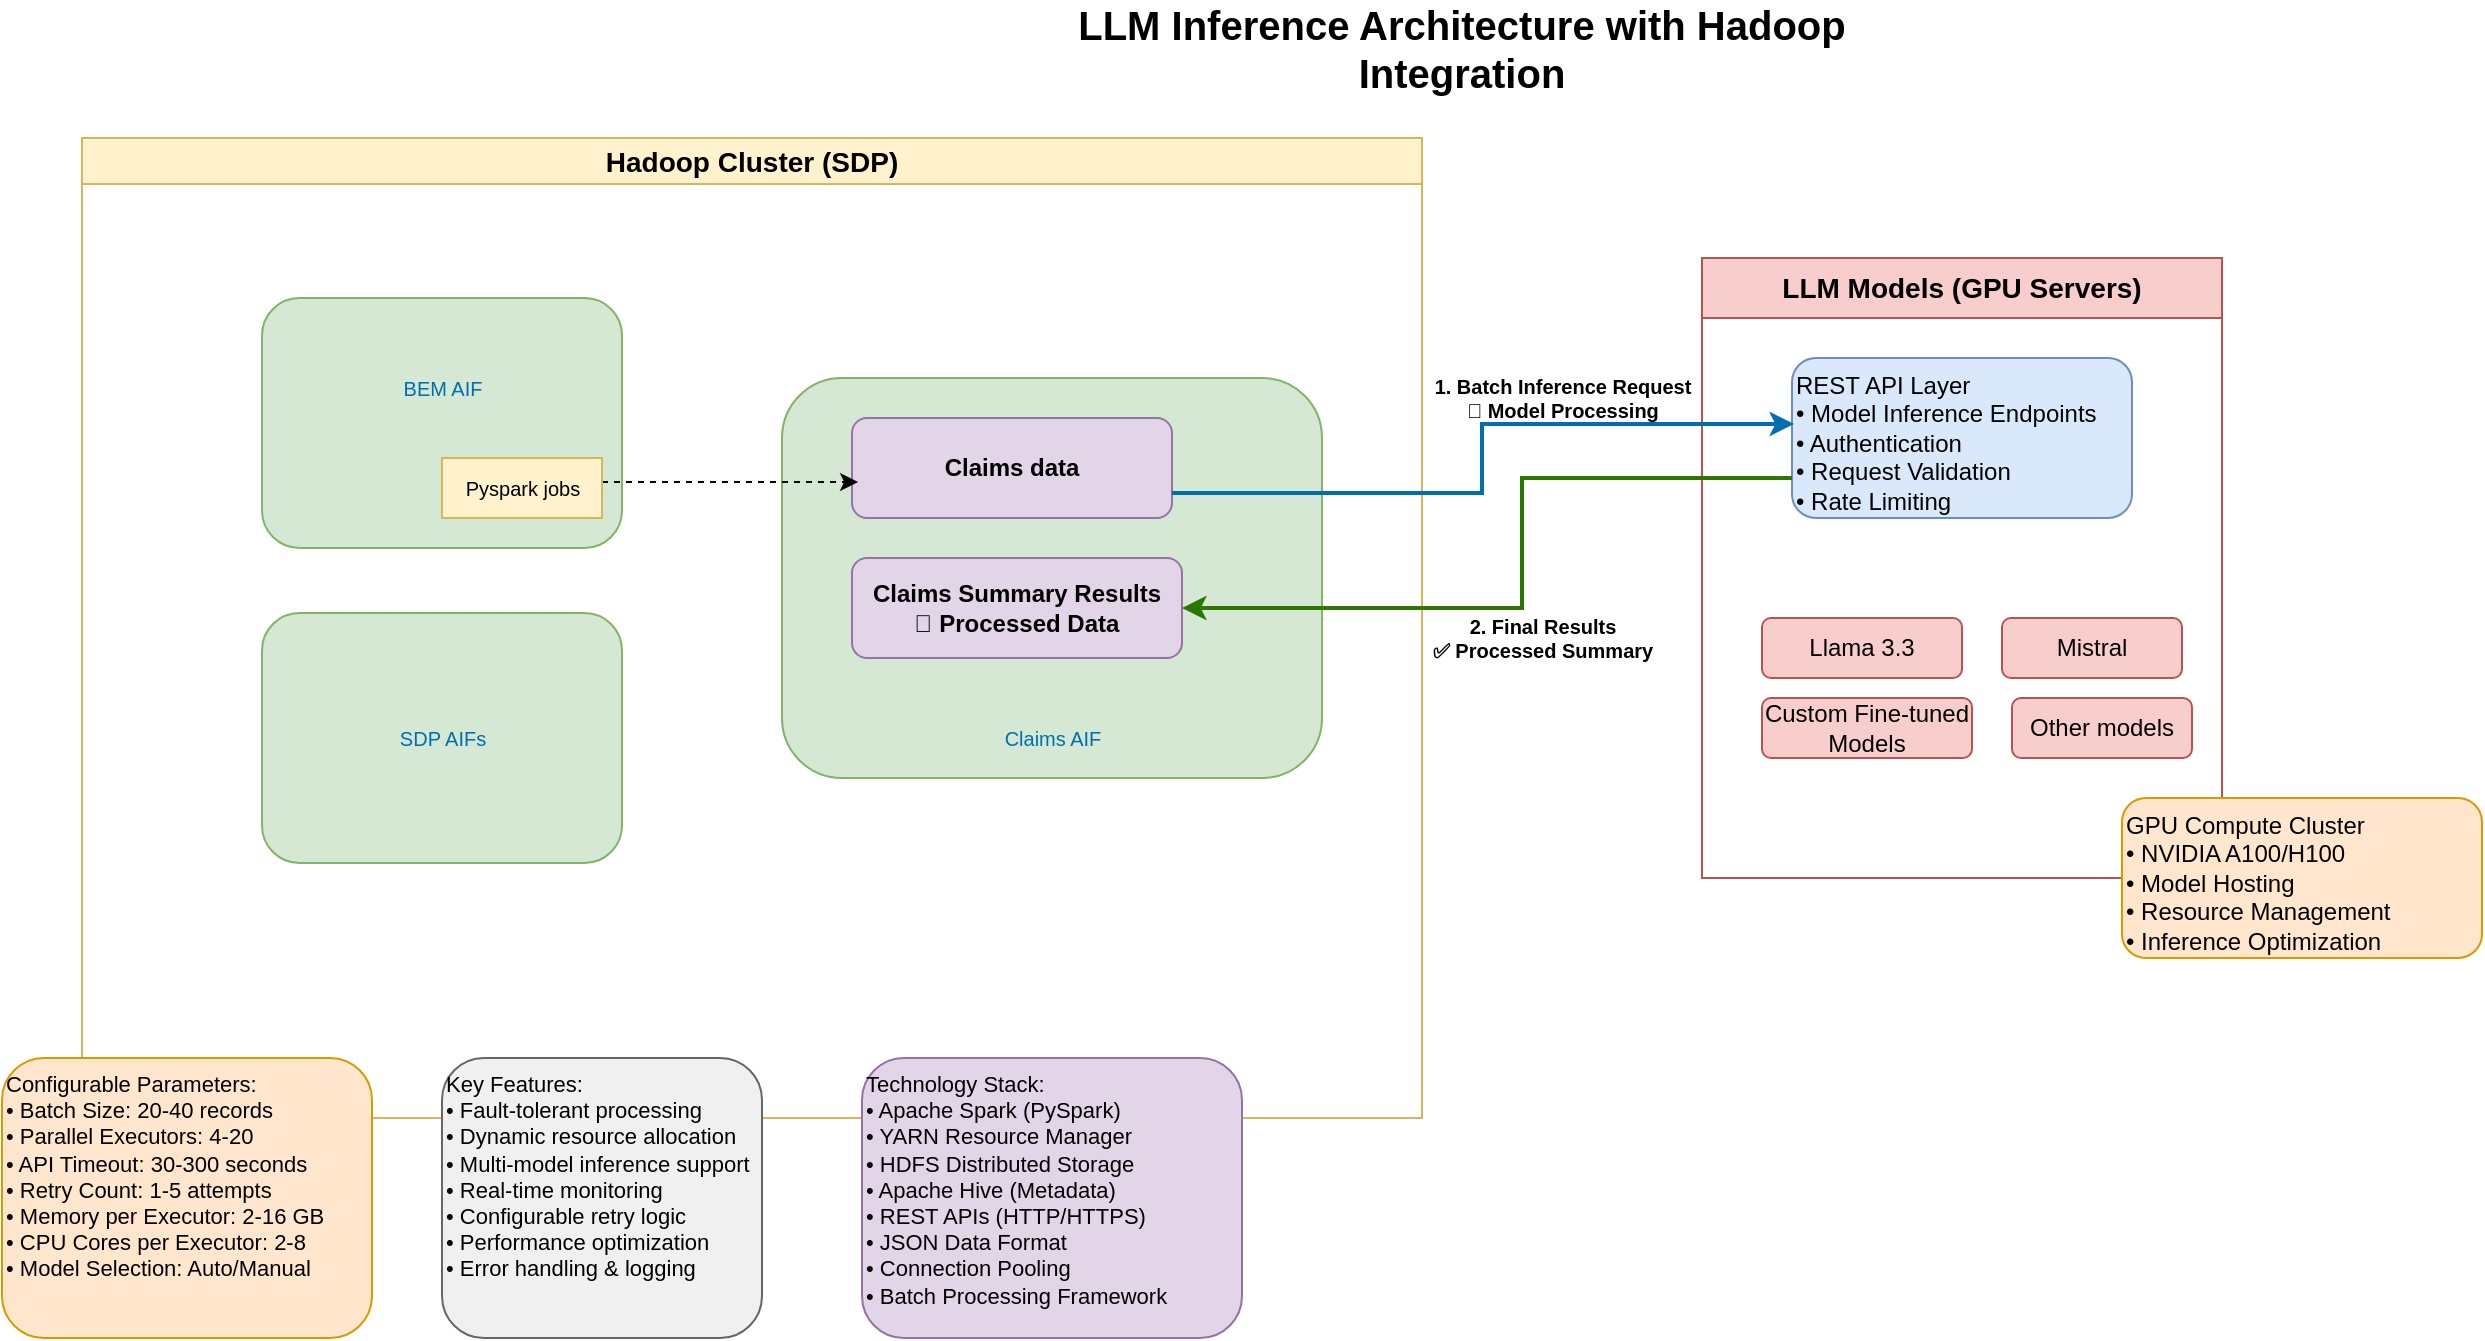 <mxfile version="28.2.1">
  <diagram name="Page-1" id="wxu3v7a1ObFlQTK9Aqx9">
    <mxGraphModel dx="1426" dy="766" grid="1" gridSize="10" guides="1" tooltips="1" connect="1" arrows="1" fold="1" page="1" pageScale="1" pageWidth="1600" pageHeight="900" math="0" shadow="0">
      <root>
        <mxCell id="0" />
        <mxCell id="1" parent="0" />
        <mxCell id="AmGy_ax68KAXe9EeJWdM-1" value="LLM Inference Architecture with Hadoop Integration" style="text;html=1;strokeColor=none;fillColor=none;align=center;verticalAlign=middle;whiteSpace=wrap;rounded=0;fontSize=20;fontStyle=1;" vertex="1" parent="1">
          <mxGeometry x="1020" y="400" width="400" height="30" as="geometry" />
        </mxCell>
        <mxCell id="AmGy_ax68KAXe9EeJWdM-2" value="Hadoop Cluster (SDP)" style="swimlane;whiteSpace=wrap;html=1;fillColor=#fff2cc;strokeColor=#d6b656;fontStyle=1;fontSize=14;" vertex="1" parent="1">
          <mxGeometry x="530" y="460" width="670" height="490" as="geometry" />
        </mxCell>
        <mxCell id="AmGy_ax68KAXe9EeJWdM-44" value="&lt;div&gt;&lt;br&gt;&lt;/div&gt;" style="rounded=1;whiteSpace=wrap;html=1;fillColor=#d5e8d4;strokeColor=#82b366;fontStyle=1;" vertex="1" parent="AmGy_ax68KAXe9EeJWdM-2">
          <mxGeometry x="350" y="120" width="270" height="200" as="geometry" />
        </mxCell>
        <mxCell id="AmGy_ax68KAXe9EeJWdM-11" value="Claims AIF" style="text;html=1;align=center;verticalAlign=middle;resizable=0;points=[];autosize=1;strokeColor=none;fillColor=none;fontSize=10;fontColor=#006EAF;" vertex="1" parent="AmGy_ax68KAXe9EeJWdM-2">
          <mxGeometry x="450" y="285" width="70" height="30" as="geometry" />
        </mxCell>
        <mxCell id="AmGy_ax68KAXe9EeJWdM-3" value="Claims data" style="rounded=1;whiteSpace=wrap;html=1;fillColor=#e1d5e7;strokeColor=#9673a6;fontStyle=1;" vertex="1" parent="AmGy_ax68KAXe9EeJWdM-2">
          <mxGeometry x="385" y="140" width="160" height="50" as="geometry" />
        </mxCell>
        <mxCell id="AmGy_ax68KAXe9EeJWdM-7" value="Claims Summary Results&lt;br&gt;💾 Processed Data" style="rounded=1;whiteSpace=wrap;html=1;fillColor=#e1d5e7;strokeColor=#9673a6;fontStyle=1;" vertex="1" parent="AmGy_ax68KAXe9EeJWdM-2">
          <mxGeometry x="385" y="210" width="165" height="50" as="geometry" />
        </mxCell>
        <mxCell id="AmGy_ax68KAXe9EeJWdM-46" style="edgeStyle=orthogonalEdgeStyle;rounded=0;orthogonalLoop=1;jettySize=auto;html=1;exitX=0.5;exitY=1;exitDx=0;exitDy=0;" edge="1" parent="AmGy_ax68KAXe9EeJWdM-2" source="AmGy_ax68KAXe9EeJWdM-44" target="AmGy_ax68KAXe9EeJWdM-44">
          <mxGeometry relative="1" as="geometry" />
        </mxCell>
        <mxCell id="AmGy_ax68KAXe9EeJWdM-47" value="&lt;span style=&quot;color: rgba(0, 0, 0, 0); font-family: monospace; font-size: 0px; font-weight: 400; text-align: start; text-wrap-mode: nowrap;&quot;&gt;%3CmxGraphModel%3E%3Croot%3E%3CmxCell%20id%3D%220%22%2F%3E%3CmxCell%20id%3D%221%22%20parent%3D%220%22%2F%3E%3CmxCell%20id%3D%222%22%20value%3D%22Claims%20AIF%22%20style%3D%22text%3Bhtml%3D1%3Balign%3Dcenter%3BverticalAlign%3Dmiddle%3Bresizable%3D0%3Bpoints%3D%5B%5D%3Bautosize%3D1%3BstrokeColor%3Dnone%3BfillColor%3Dnone%3BfontSize%3D10%3BfontColor%3D%23006EAF%3B%22%20vertex%3D%221%22%20parent%3D%221%22%3E%3CmxGeometry%20x%3D%221005%22%20y%3D%22665%22%20width%3D%2270%22%20height%3D%2230%22%20as%3D%22geometry%22%2F%3E%3C%2FmxCell%3E%3C%2Froot%3E%3C%2FmxGraphModel%3E&lt;/span&gt;" style="rounded=1;whiteSpace=wrap;html=1;fillColor=#d5e8d4;strokeColor=#82b366;fontStyle=1;" vertex="1" parent="AmGy_ax68KAXe9EeJWdM-2">
          <mxGeometry x="90" y="80" width="180" height="125" as="geometry" />
        </mxCell>
        <mxCell id="AmGy_ax68KAXe9EeJWdM-48" value="BEM AIF" style="text;html=1;align=center;verticalAlign=middle;resizable=0;points=[];autosize=1;strokeColor=none;fillColor=none;fontSize=10;fontColor=#006EAF;" vertex="1" parent="AmGy_ax68KAXe9EeJWdM-2">
          <mxGeometry x="150" y="110" width="60" height="30" as="geometry" />
        </mxCell>
        <mxCell id="AmGy_ax68KAXe9EeJWdM-51" value="&lt;span style=&quot;color: rgba(0, 0, 0, 0); font-family: monospace; font-size: 0px; font-weight: 400; text-align: start; text-wrap-mode: nowrap;&quot;&gt;%3CmxGraphModel%3E%3Croot%3E%3CmxCell%20id%3D%220%22%2F%3E%3CmxCell%20id%3D%221%22%20parent%3D%220%22%2F%3E%3CmxCell%20id%3D%222%22%20value%3D%22Claims%20AIF%22%20style%3D%22text%3Bhtml%3D1%3Balign%3Dcenter%3BverticalAlign%3Dmiddle%3Bresizable%3D0%3Bpoints%3D%5B%5D%3Bautosize%3D1%3BstrokeColor%3Dnone%3BfillColor%3Dnone%3BfontSize%3D10%3BfontColor%3D%23006EAF%3B%22%20vertex%3D%221%22%20parent%3D%221%22%3E%3CmxGeometry%20x%3D%221005%22%20y%3D%22665%22%20width%3D%2270%22%20height%3D%2230%22%20as%3D%22geometry%22%2F%3E%3C%2FmxCell%3E%3C%2Froot%3E%3C%2FmxGraphModel%3E&lt;/span&gt;" style="rounded=1;whiteSpace=wrap;html=1;fillColor=#d5e8d4;strokeColor=#82b366;fontStyle=1;" vertex="1" parent="AmGy_ax68KAXe9EeJWdM-2">
          <mxGeometry x="90" y="237.5" width="180" height="125" as="geometry" />
        </mxCell>
        <mxCell id="AmGy_ax68KAXe9EeJWdM-52" value="SDP AIFs" style="text;html=1;align=center;verticalAlign=middle;resizable=0;points=[];autosize=1;strokeColor=none;fillColor=none;fontSize=10;fontColor=#006EAF;" vertex="1" parent="AmGy_ax68KAXe9EeJWdM-2">
          <mxGeometry x="145" y="285" width="70" height="30" as="geometry" />
        </mxCell>
        <mxCell id="AmGy_ax68KAXe9EeJWdM-56" value="" style="edgeStyle=orthogonalEdgeStyle;rounded=0;orthogonalLoop=1;jettySize=auto;html=1;entryX=0.019;entryY=0.64;entryDx=0;entryDy=0;entryPerimeter=0;dashed=1;" edge="1" parent="AmGy_ax68KAXe9EeJWdM-2" source="AmGy_ax68KAXe9EeJWdM-55" target="AmGy_ax68KAXe9EeJWdM-3">
          <mxGeometry relative="1" as="geometry">
            <Array as="points">
              <mxPoint x="290" y="172" />
              <mxPoint x="290" y="172" />
            </Array>
          </mxGeometry>
        </mxCell>
        <mxCell id="AmGy_ax68KAXe9EeJWdM-55" value="&lt;font style=&quot;color: rgb(0, 0, 0);&quot;&gt;Pyspark jobs&lt;/font&gt;" style="text;html=1;align=center;verticalAlign=middle;resizable=0;points=[];autosize=1;strokeColor=#d6b656;fillColor=#fff2cc;fontSize=10;" vertex="1" parent="AmGy_ax68KAXe9EeJWdM-2">
          <mxGeometry x="180" y="160" width="80" height="30" as="geometry" />
        </mxCell>
        <mxCell id="AmGy_ax68KAXe9EeJWdM-22" value="LLM Models (GPU Servers)" style="swimlane;whiteSpace=wrap;html=1;fillColor=#f8cecc;strokeColor=#b85450;fontStyle=1;fontSize=14;startSize=30;" vertex="1" parent="1">
          <mxGeometry x="1340" y="520" width="260" height="310" as="geometry" />
        </mxCell>
        <mxCell id="AmGy_ax68KAXe9EeJWdM-23" value="Llama 3.3" style="rounded=1;whiteSpace=wrap;html=1;fillColor=#f8cecc;strokeColor=#b85450;" vertex="1" parent="AmGy_ax68KAXe9EeJWdM-22">
          <mxGeometry x="30" y="180" width="100" height="30" as="geometry" />
        </mxCell>
        <mxCell id="AmGy_ax68KAXe9EeJWdM-24" value="Mistral" style="rounded=1;whiteSpace=wrap;html=1;fillColor=#f8cecc;strokeColor=#b85450;" vertex="1" parent="AmGy_ax68KAXe9EeJWdM-22">
          <mxGeometry x="150" y="180" width="90" height="30" as="geometry" />
        </mxCell>
        <mxCell id="AmGy_ax68KAXe9EeJWdM-36" value="REST API Layer&#xa;• Model Inference Endpoints&#xa;• Authentication&#xa;• Request Validation&#xa;• Rate Limiting" style="rounded=1;whiteSpace=wrap;html=1;fillColor=#dae8fc;strokeColor=#6c8ebf;align=left;verticalAlign=top;" vertex="1" parent="AmGy_ax68KAXe9EeJWdM-22">
          <mxGeometry x="45" y="50" width="170" height="80" as="geometry" />
        </mxCell>
        <mxCell id="AmGy_ax68KAXe9EeJWdM-37" value="Custom Fine-tuned&lt;br&gt;Models" style="rounded=1;whiteSpace=wrap;html=1;fillColor=#f8cecc;strokeColor=#b85450;" vertex="1" parent="AmGy_ax68KAXe9EeJWdM-22">
          <mxGeometry x="30" y="220" width="105" height="30" as="geometry" />
        </mxCell>
        <mxCell id="AmGy_ax68KAXe9EeJWdM-38" value="Other models" style="rounded=1;whiteSpace=wrap;html=1;fillColor=#f8cecc;strokeColor=#b85450;" vertex="1" parent="AmGy_ax68KAXe9EeJWdM-22">
          <mxGeometry x="155" y="220" width="90" height="30" as="geometry" />
        </mxCell>
        <mxCell id="AmGy_ax68KAXe9EeJWdM-32" value="" style="edgeStyle=orthogonalEdgeStyle;rounded=0;orthogonalLoop=1;jettySize=auto;html=1;strokeWidth=2;fillColor=#60a917;strokeColor=#2D7600;exitX=0;exitY=0.75;exitDx=0;exitDy=0;entryX=1;entryY=0.5;entryDx=0;entryDy=0;" edge="1" parent="1" source="AmGy_ax68KAXe9EeJWdM-36" target="AmGy_ax68KAXe9EeJWdM-7">
          <mxGeometry relative="1" as="geometry">
            <Array as="points">
              <mxPoint x="1250" y="630" />
              <mxPoint x="1250" y="695" />
            </Array>
            <mxPoint x="1385" y="885" as="sourcePoint" />
            <mxPoint x="1250" y="840" as="targetPoint" />
          </mxGeometry>
        </mxCell>
        <mxCell id="AmGy_ax68KAXe9EeJWdM-39" value="GPU Compute Cluster&#xa;• NVIDIA A100/H100&#xa;• Model Hosting&#xa;• Resource Management&#xa;• Inference Optimization" style="rounded=1;whiteSpace=wrap;html=1;fillColor=#ffe6cc;strokeColor=#d79b00;align=left;verticalAlign=top;" vertex="1" parent="1">
          <mxGeometry x="1550" y="790" width="180" height="80" as="geometry" />
        </mxCell>
        <mxCell id="AmGy_ax68KAXe9EeJWdM-42" value="Key Features:&lt;br&gt;• Fault-tolerant processing&lt;br&gt;• Dynamic resource allocation&lt;br&gt;• Multi-model inference support&lt;br&gt;• Real-time monitoring&lt;br&gt;• Configurable retry logic&lt;br&gt;• Performance optimization&lt;br&gt;• Error handling &amp;amp; logging" style="rounded=1;whiteSpace=wrap;html=1;fillColor=#f0f0f0;strokeColor=#666666;align=left;verticalAlign=top;fontSize=11;" vertex="1" parent="1">
          <mxGeometry x="710" y="920" width="160" height="140" as="geometry" />
        </mxCell>
        <mxCell id="AmGy_ax68KAXe9EeJWdM-41" value="Configurable Parameters:&lt;br&gt;• Batch Size: 20-40 records&lt;br&gt;• Parallel Executors: 4-20&lt;br&gt;• API Timeout: 30-300 seconds&lt;br&gt;• Retry Count: 1-5 attempts&lt;br&gt;• Memory per Executor: 2-16 GB&lt;br&gt;• CPU Cores per Executor: 2-8&lt;br&gt;• Model Selection: Auto/Manual" style="rounded=1;whiteSpace=wrap;html=1;fillColor=#ffe6cc;strokeColor=#d79b00;align=left;verticalAlign=top;fontSize=11;" vertex="1" parent="1">
          <mxGeometry x="490" y="920" width="185" height="140" as="geometry" />
        </mxCell>
        <mxCell id="AmGy_ax68KAXe9EeJWdM-43" value="Technology Stack:&lt;br&gt;• Apache Spark (PySpark)&lt;br&gt;• YARN Resource Manager&lt;br&gt;• HDFS Distributed Storage&lt;br&gt;• Apache Hive (Metadata)&lt;br&gt;• REST APIs (HTTP/HTTPS)&lt;br&gt;• JSON Data Format&lt;br&gt;• Connection Pooling&lt;br&gt;• Batch Processing Framework" style="rounded=1;whiteSpace=wrap;html=1;fillColor=#e1d5e7;strokeColor=#9673a6;align=left;verticalAlign=top;fontSize=11;" vertex="1" parent="1">
          <mxGeometry x="920" y="920" width="190" height="140" as="geometry" />
        </mxCell>
        <mxCell id="AmGy_ax68KAXe9EeJWdM-29" value="" style="edgeStyle=orthogonalEdgeStyle;rounded=0;orthogonalLoop=1;jettySize=auto;html=1;strokeWidth=2;fillColor=#1ba1e2;strokeColor=#006EAF;entryX=0.006;entryY=0.413;entryDx=0;entryDy=0;entryPerimeter=0;exitX=1;exitY=0.75;exitDx=0;exitDy=0;" edge="1" parent="1" source="AmGy_ax68KAXe9EeJWdM-3" target="AmGy_ax68KAXe9EeJWdM-36">
          <mxGeometry relative="1" as="geometry">
            <Array as="points" />
            <mxPoint x="1135" y="580" as="sourcePoint" />
            <mxPoint x="1380" y="604" as="targetPoint" />
          </mxGeometry>
        </mxCell>
        <mxCell id="AmGy_ax68KAXe9EeJWdM-53" value="1. Batch Inference Request&lt;br&gt;🧠 Model Processing" style="text;html=1;align=center;verticalAlign=middle;resizable=0;points=[];autosize=1;strokeColor=none;fillColor=none;fontSize=10;fontStyle=1;" vertex="1" parent="1">
          <mxGeometry x="1200" y="570" width="140" height="40" as="geometry" />
        </mxCell>
        <mxCell id="AmGy_ax68KAXe9EeJWdM-54" value="2. Final Results&lt;br&gt;✅ Processed Summary" style="text;html=1;align=center;verticalAlign=middle;resizable=0;points=[];autosize=1;strokeColor=none;fillColor=none;fontSize=10;fontStyle=1;" vertex="1" parent="1">
          <mxGeometry x="1195" y="690" width="130" height="40" as="geometry" />
        </mxCell>
      </root>
    </mxGraphModel>
  </diagram>
</mxfile>
